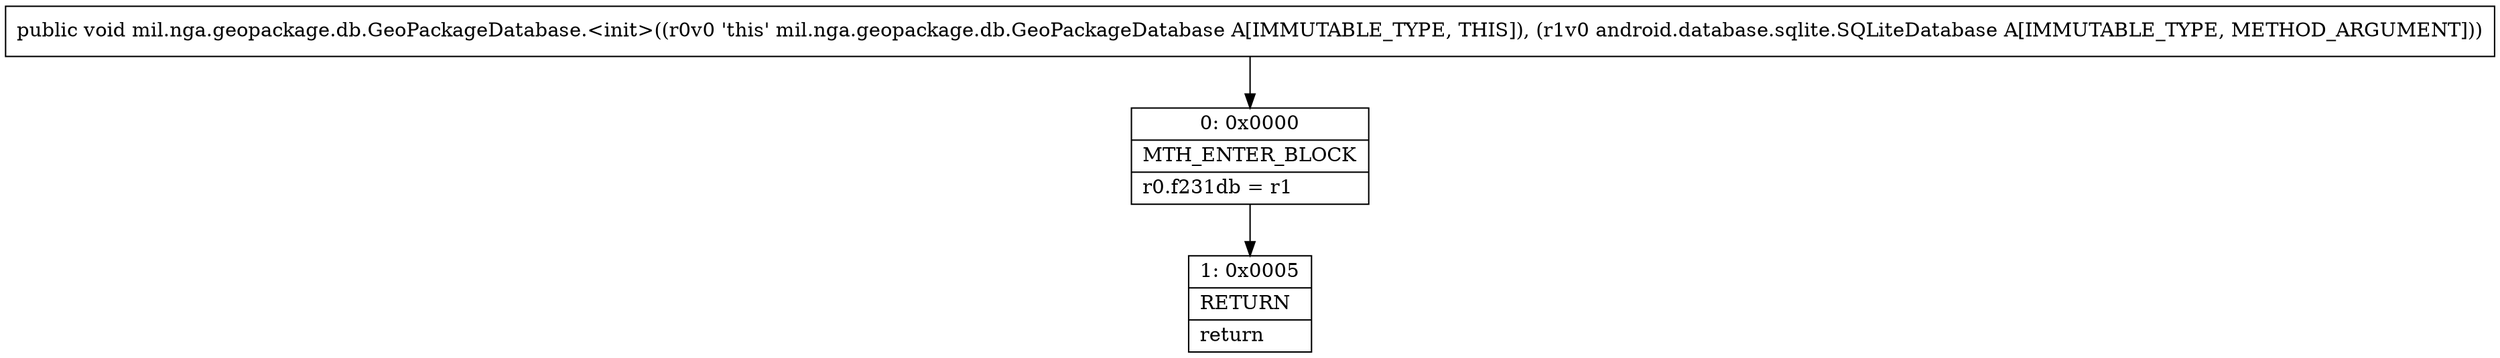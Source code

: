 digraph "CFG formil.nga.geopackage.db.GeoPackageDatabase.\<init\>(Landroid\/database\/sqlite\/SQLiteDatabase;)V" {
Node_0 [shape=record,label="{0\:\ 0x0000|MTH_ENTER_BLOCK\l|r0.f231db = r1\l}"];
Node_1 [shape=record,label="{1\:\ 0x0005|RETURN\l|return\l}"];
MethodNode[shape=record,label="{public void mil.nga.geopackage.db.GeoPackageDatabase.\<init\>((r0v0 'this' mil.nga.geopackage.db.GeoPackageDatabase A[IMMUTABLE_TYPE, THIS]), (r1v0 android.database.sqlite.SQLiteDatabase A[IMMUTABLE_TYPE, METHOD_ARGUMENT])) }"];
MethodNode -> Node_0;
Node_0 -> Node_1;
}

